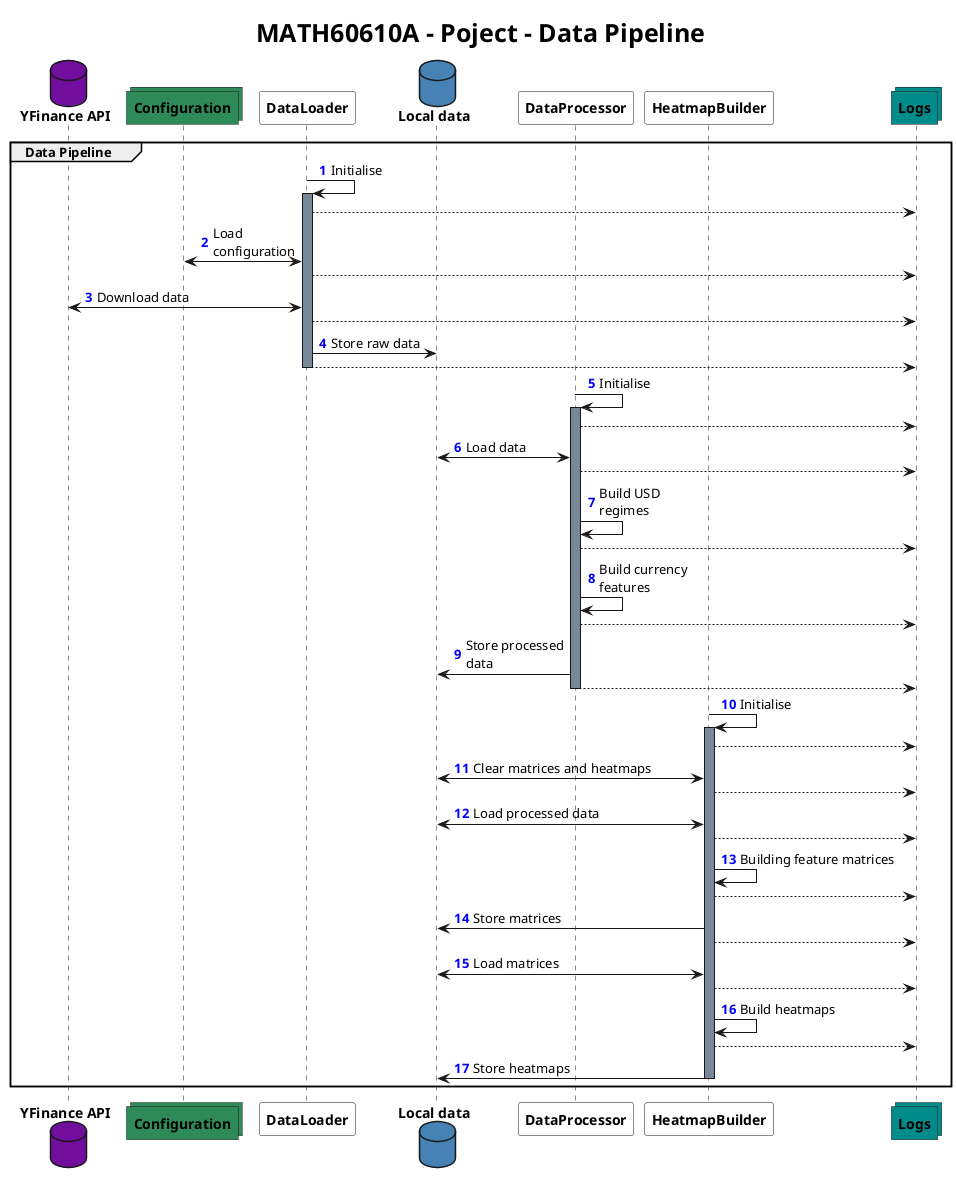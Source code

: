 @startuml
'https://plantuml.com/sequence-diagram

skinparam ParticipantFontStyle bold
skinparam DatabaseFontStyle bold
skinparam CollectionsFontStyle bold
skinparam BackgroundColor White
skinparam TitleFontSize 25
skinparam TitleFontStyle bold
autonumber "<font color=blue><b>"

title MATH60610A - Poject - Data Pipeline

database "YFinance API" #720E9E
collections Configuration #SeaGreen
participant DataLoader #White
database "Local data" #SteelBlue
participant DataProcessor #White
participant HeatmapBuilder #White
collections Logs #DarkCyan

group Data Pipeline
'DataLoader sequence
DataLoader -> DataLoader: Initialise
activate DataLoader #LightSlateGrey
    autonumber stop
    DataLoader --> Logs
    autonumber resume
DataLoader <-> Configuration: Load\nconfiguration
    autonumber stop
    DataLoader --> Logs
    autonumber resume
DataLoader <-> "YFinance API": Download data
    autonumber stop
    DataLoader --> Logs
    autonumber resume
DataLoader -> "Local data": Store raw data
    autonumber stop
    DataLoader --> Logs
    autonumber resume
deactivate

'DataProcessor sequence
DataProcessor -> DataProcessor: Initialise
activate DataProcessor #LightSlateGrey
    autonumber stop
    DataProcessor --> Logs
    autonumber resume
DataProcessor <-> "Local data": Load data
    autonumber stop
    DataProcessor --> Logs
    autonumber resume
DataProcessor -> DataProcessor: Build USD\nregimes
    autonumber stop
    DataProcessor --> Logs
    autonumber resume
DataProcessor -> DataProcessor: Build currency\nfeatures
    autonumber stop
    DataProcessor --> Logs
    autonumber resume
DataProcessor -> "Local data": Store processed\ndata
    autonumber stop
    DataProcessor --> Logs
    autonumber resume
deactivate

'HeatmapBuilder sequence
HeatmapBuilder -> HeatmapBuilder: Initialise
activate HeatmapBuilder #LightSlateGrey
    autonumber stop
    HeatmapBuilder --> Logs
    autonumber resume
HeatmapBuilder <-> "Local data": Clear matrices and heatmaps
    autonumber stop
    HeatmapBuilder --> Logs
    autonumber resume
HeatmapBuilder <-> "Local data": Load processed data
    autonumber stop
    HeatmapBuilder --> Logs
    autonumber resume
HeatmapBuilder -> HeatmapBuilder: Building feature matrices
    autonumber stop
    HeatmapBuilder --> Logs
    autonumber resume
HeatmapBuilder -> "Local data": Store matrices
    autonumber stop
    HeatmapBuilder --> Logs
    autonumber resume
HeatmapBuilder <-> "Local data": Load matrices
    autonumber stop
    HeatmapBuilder --> Logs
    autonumber resume
HeatmapBuilder -> HeatmapBuilder: Build heatmaps
    autonumber stop
    HeatmapBuilder --> Logs
    autonumber resume
HeatmapBuilder -> "Local data": Store heatmaps
deactivate
end

@enduml
